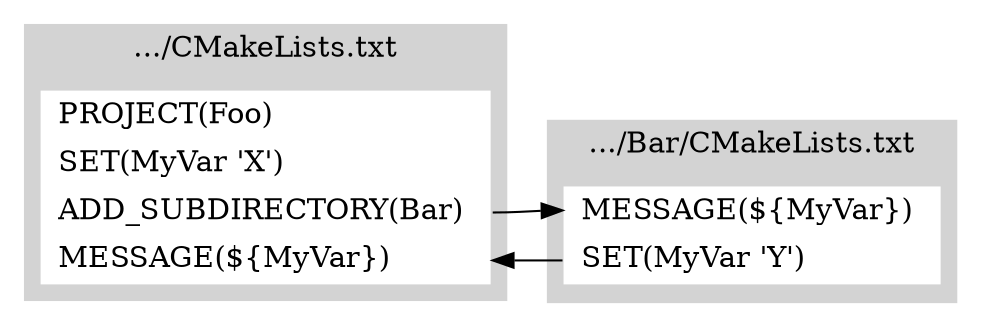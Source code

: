 digraph {
   graph[
      rankdir = "LR"
   ]

   subgraph cluster_0 {
      label = ".../CMakeLists.txt"
      style=filled;
      color=lightgrey;

      node0 [
      label = "<f0> PROJECT(Foo) \l | <f1> SET(MyVar 'X') \l | <f2> ADD_SUBDIRECTORY(Bar) \l | <f3> MESSAGE(\$\{MyVar\}) \l "
      shape = "record"
      style=filled
      color=white
      ];
   }   

   subgraph cluster_1 {
      label = ".../Bar/CMakeLists.txt"
      style=filled;
      color=lightgrey;

      node1 [
      label = "<f0> MESSAGE(\$\{MyVar\}) \l | <f1> SET(MyVar 'Y') \l "
      shape = "record"
      style=filled
      color=white
      ];
   }   

   node0:f2 -> node1:f0
   node1:f1 -> node0:f3
}